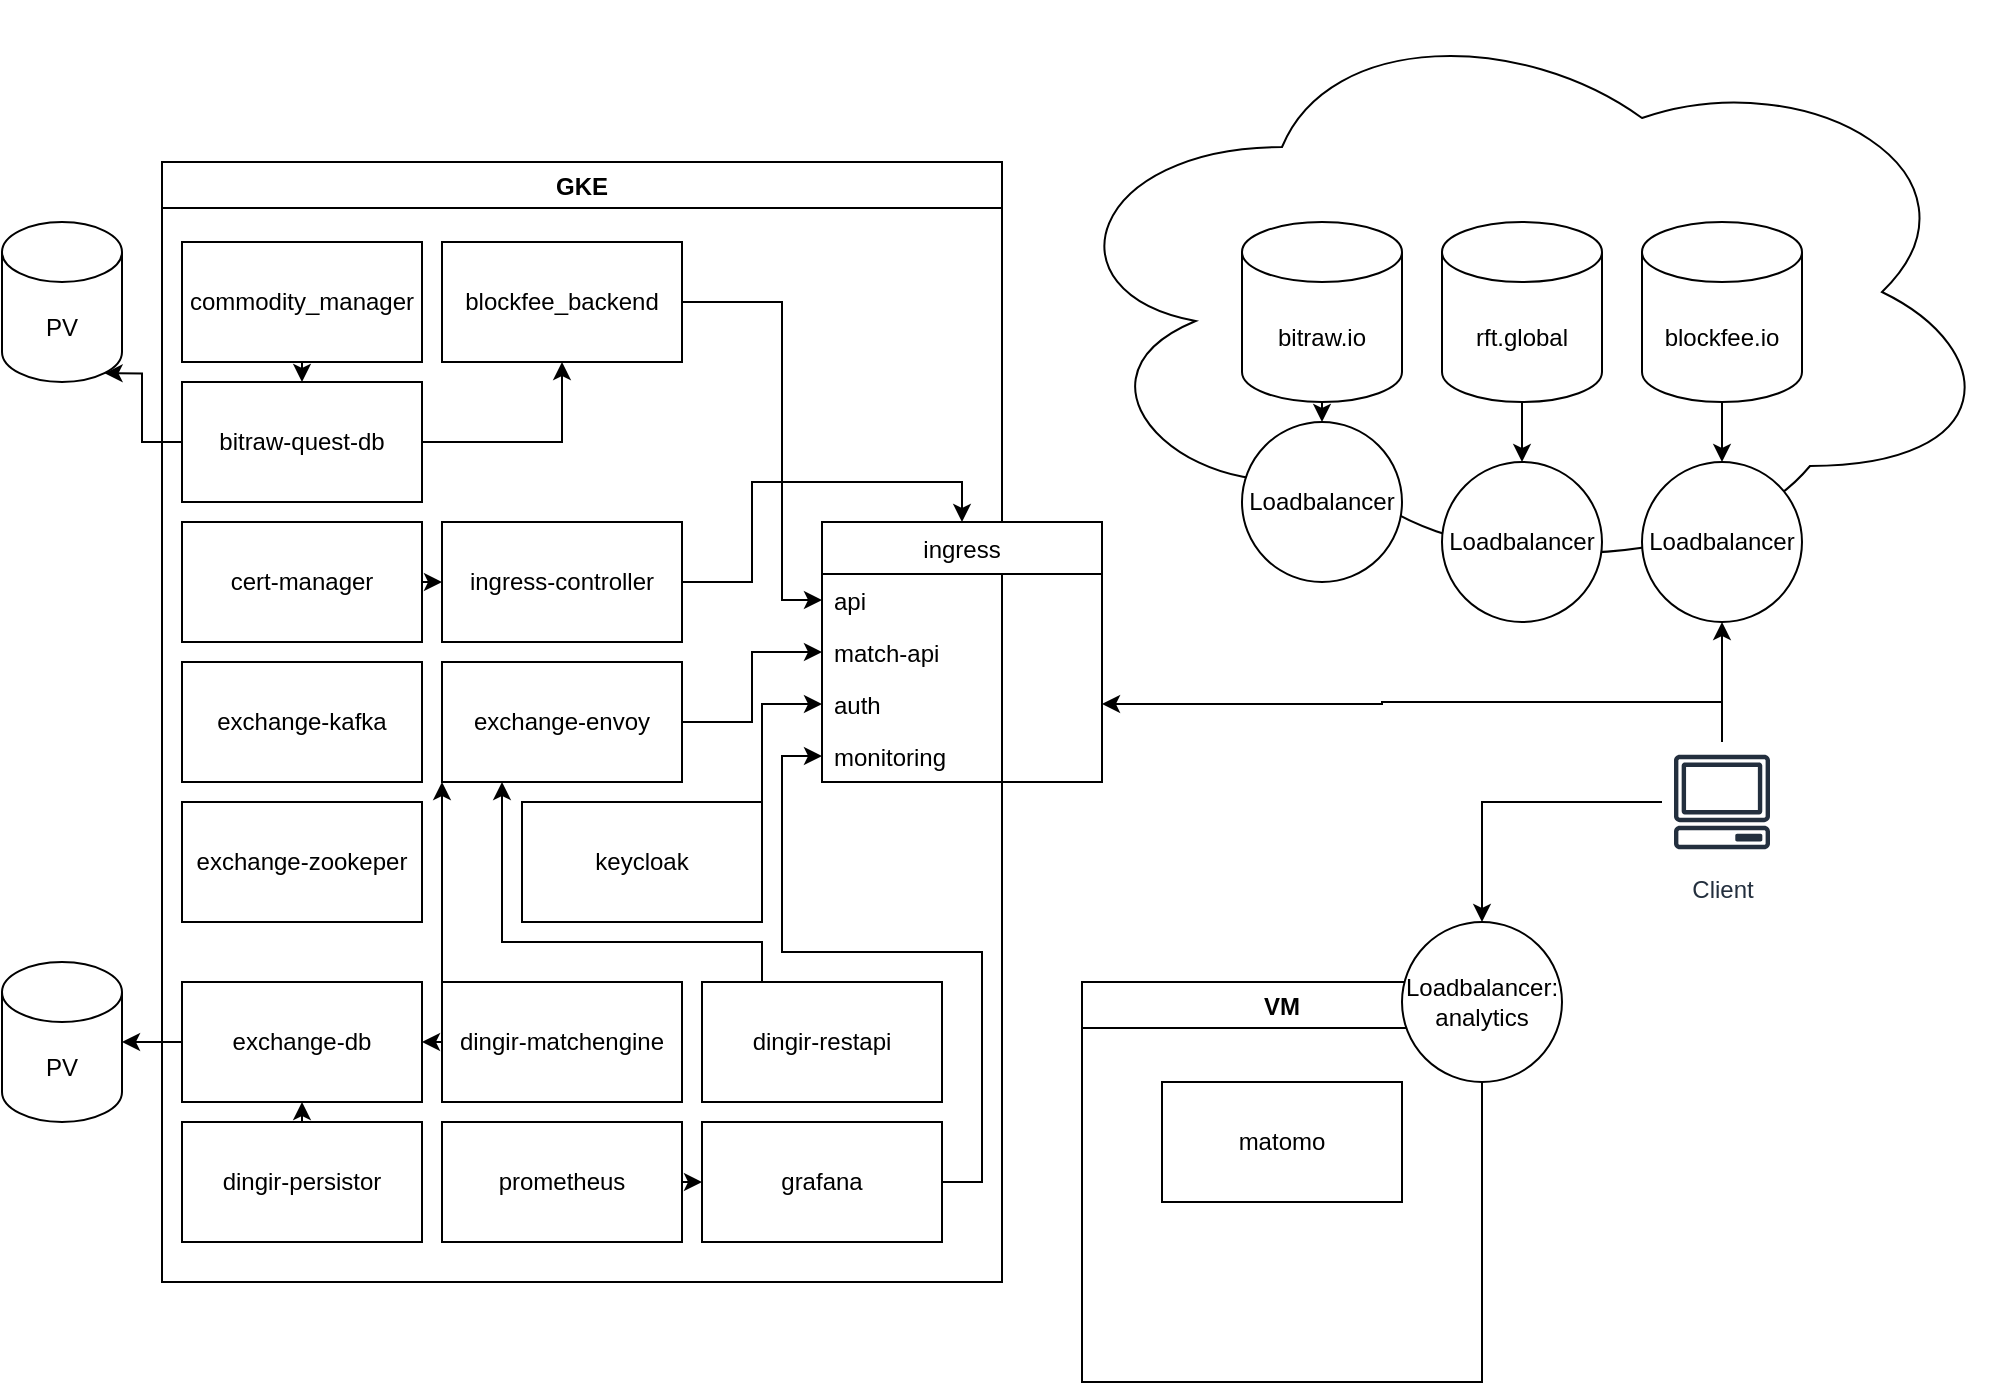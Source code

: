 <mxfile version="15.0.6" type="github"><diagram id="vln6_HgET20qZNgFivi2" name="Page-1"><mxGraphModel dx="1002" dy="686" grid="1" gridSize="10" guides="1" tooltips="1" connect="1" arrows="1" fold="1" page="1" pageScale="1" pageWidth="850" pageHeight="1100" math="0" shadow="0"><root><mxCell id="0"/><mxCell id="1" parent="0"/><mxCell id="Ww4fZrXtN5Pln4jq7l9g-55" value="" style="ellipse;shape=cloud;whiteSpace=wrap;html=1;" vertex="1" parent="1"><mxGeometry x="570" y="20" width="480" height="290" as="geometry"/></mxCell><mxCell id="Ww4fZrXtN5Pln4jq7l9g-2" value="GKE" style="swimlane;" vertex="1" parent="1"><mxGeometry x="130" y="100" width="420" height="560" as="geometry"/></mxCell><mxCell id="Ww4fZrXtN5Pln4jq7l9g-11" style="edgeStyle=orthogonalEdgeStyle;rounded=0;orthogonalLoop=1;jettySize=auto;html=1;exitX=0.5;exitY=1;exitDx=0;exitDy=0;entryX=0.5;entryY=0;entryDx=0;entryDy=0;" edge="1" parent="Ww4fZrXtN5Pln4jq7l9g-2" source="Ww4fZrXtN5Pln4jq7l9g-3" target="Ww4fZrXtN5Pln4jq7l9g-7"><mxGeometry relative="1" as="geometry"/></mxCell><mxCell id="Ww4fZrXtN5Pln4jq7l9g-3" value="commodity_manager" style="rounded=0;whiteSpace=wrap;html=1;" vertex="1" parent="Ww4fZrXtN5Pln4jq7l9g-2"><mxGeometry x="10" y="40" width="120" height="60" as="geometry"/></mxCell><mxCell id="Ww4fZrXtN5Pln4jq7l9g-61" style="edgeStyle=orthogonalEdgeStyle;rounded=0;orthogonalLoop=1;jettySize=auto;html=1;exitX=1;exitY=0.5;exitDx=0;exitDy=0;entryX=0;entryY=0.5;entryDx=0;entryDy=0;" edge="1" parent="Ww4fZrXtN5Pln4jq7l9g-2" source="Ww4fZrXtN5Pln4jq7l9g-4" target="Ww4fZrXtN5Pln4jq7l9g-5"><mxGeometry relative="1" as="geometry"/></mxCell><mxCell id="Ww4fZrXtN5Pln4jq7l9g-4" value="prometheus" style="rounded=0;whiteSpace=wrap;html=1;" vertex="1" parent="Ww4fZrXtN5Pln4jq7l9g-2"><mxGeometry x="140" y="480" width="120" height="60" as="geometry"/></mxCell><mxCell id="Ww4fZrXtN5Pln4jq7l9g-8" value="blockfee_backend" style="rounded=0;whiteSpace=wrap;html=1;" vertex="1" parent="Ww4fZrXtN5Pln4jq7l9g-2"><mxGeometry x="140" y="40" width="120" height="60" as="geometry"/></mxCell><mxCell id="Ww4fZrXtN5Pln4jq7l9g-14" style="edgeStyle=orthogonalEdgeStyle;rounded=0;orthogonalLoop=1;jettySize=auto;html=1;exitX=1;exitY=0.5;exitDx=0;exitDy=0;entryX=0.5;entryY=1;entryDx=0;entryDy=0;" edge="1" parent="Ww4fZrXtN5Pln4jq7l9g-2" source="Ww4fZrXtN5Pln4jq7l9g-7" target="Ww4fZrXtN5Pln4jq7l9g-8"><mxGeometry relative="1" as="geometry"/></mxCell><mxCell id="Ww4fZrXtN5Pln4jq7l9g-7" value="bitraw-quest-db" style="rounded=0;whiteSpace=wrap;html=1;" vertex="1" parent="Ww4fZrXtN5Pln4jq7l9g-2"><mxGeometry x="10" y="110" width="120" height="60" as="geometry"/></mxCell><mxCell id="Ww4fZrXtN5Pln4jq7l9g-35" style="edgeStyle=orthogonalEdgeStyle;rounded=0;orthogonalLoop=1;jettySize=auto;html=1;exitX=1;exitY=0.5;exitDx=0;exitDy=0;entryX=0;entryY=0.5;entryDx=0;entryDy=0;" edge="1" parent="Ww4fZrXtN5Pln4jq7l9g-2" source="Ww4fZrXtN5Pln4jq7l9g-6" target="Ww4fZrXtN5Pln4jq7l9g-18"><mxGeometry relative="1" as="geometry"/></mxCell><mxCell id="Ww4fZrXtN5Pln4jq7l9g-6" value="cert-manager" style="rounded=0;whiteSpace=wrap;html=1;" vertex="1" parent="Ww4fZrXtN5Pln4jq7l9g-2"><mxGeometry x="10" y="180" width="120" height="60" as="geometry"/></mxCell><mxCell id="Ww4fZrXtN5Pln4jq7l9g-5" value="grafana" style="rounded=0;whiteSpace=wrap;html=1;" vertex="1" parent="Ww4fZrXtN5Pln4jq7l9g-2"><mxGeometry x="270" y="480" width="120" height="60" as="geometry"/></mxCell><mxCell id="Ww4fZrXtN5Pln4jq7l9g-18" value="ingress-controller" style="rounded=0;whiteSpace=wrap;html=1;" vertex="1" parent="Ww4fZrXtN5Pln4jq7l9g-2"><mxGeometry x="140" y="180" width="120" height="60" as="geometry"/></mxCell><mxCell id="Ww4fZrXtN5Pln4jq7l9g-27" value="exchange-kafka" style="rounded=0;whiteSpace=wrap;html=1;" vertex="1" parent="Ww4fZrXtN5Pln4jq7l9g-2"><mxGeometry x="10" y="250" width="120" height="60" as="geometry"/></mxCell><mxCell id="Ww4fZrXtN5Pln4jq7l9g-46" style="edgeStyle=orthogonalEdgeStyle;rounded=0;orthogonalLoop=1;jettySize=auto;html=1;exitX=0.25;exitY=0;exitDx=0;exitDy=0;entryX=0.25;entryY=1;entryDx=0;entryDy=0;" edge="1" parent="Ww4fZrXtN5Pln4jq7l9g-2" source="Ww4fZrXtN5Pln4jq7l9g-30" target="Ww4fZrXtN5Pln4jq7l9g-29"><mxGeometry relative="1" as="geometry"><Array as="points"><mxPoint x="300" y="390"/><mxPoint x="170" y="390"/></Array></mxGeometry></mxCell><mxCell id="Ww4fZrXtN5Pln4jq7l9g-30" value="dingir-restapi" style="rounded=0;whiteSpace=wrap;html=1;" vertex="1" parent="Ww4fZrXtN5Pln4jq7l9g-2"><mxGeometry x="270" y="410" width="120" height="60" as="geometry"/></mxCell><mxCell id="Ww4fZrXtN5Pln4jq7l9g-29" value="exchange-envoy" style="rounded=0;whiteSpace=wrap;html=1;" vertex="1" parent="Ww4fZrXtN5Pln4jq7l9g-2"><mxGeometry x="140" y="250" width="120" height="60" as="geometry"/></mxCell><mxCell id="Ww4fZrXtN5Pln4jq7l9g-50" style="edgeStyle=orthogonalEdgeStyle;rounded=0;orthogonalLoop=1;jettySize=auto;html=1;exitX=0.5;exitY=0;exitDx=0;exitDy=0;entryX=0.5;entryY=1;entryDx=0;entryDy=0;" edge="1" parent="Ww4fZrXtN5Pln4jq7l9g-2" source="Ww4fZrXtN5Pln4jq7l9g-28" target="Ww4fZrXtN5Pln4jq7l9g-48"><mxGeometry relative="1" as="geometry"/></mxCell><mxCell id="Ww4fZrXtN5Pln4jq7l9g-28" value="dingir-persistor" style="rounded=0;whiteSpace=wrap;html=1;" vertex="1" parent="Ww4fZrXtN5Pln4jq7l9g-2"><mxGeometry x="10" y="480" width="120" height="60" as="geometry"/></mxCell><mxCell id="Ww4fZrXtN5Pln4jq7l9g-47" style="edgeStyle=orthogonalEdgeStyle;rounded=0;orthogonalLoop=1;jettySize=auto;html=1;exitX=0.25;exitY=0;exitDx=0;exitDy=0;entryX=0;entryY=1;entryDx=0;entryDy=0;" edge="1" parent="Ww4fZrXtN5Pln4jq7l9g-2" source="Ww4fZrXtN5Pln4jq7l9g-33" target="Ww4fZrXtN5Pln4jq7l9g-29"><mxGeometry relative="1" as="geometry"><Array as="points"><mxPoint x="140" y="410"/></Array></mxGeometry></mxCell><mxCell id="Ww4fZrXtN5Pln4jq7l9g-49" style="edgeStyle=orthogonalEdgeStyle;rounded=0;orthogonalLoop=1;jettySize=auto;html=1;exitX=0;exitY=0.5;exitDx=0;exitDy=0;entryX=1;entryY=0.5;entryDx=0;entryDy=0;" edge="1" parent="Ww4fZrXtN5Pln4jq7l9g-2" source="Ww4fZrXtN5Pln4jq7l9g-33" target="Ww4fZrXtN5Pln4jq7l9g-48"><mxGeometry relative="1" as="geometry"/></mxCell><mxCell id="Ww4fZrXtN5Pln4jq7l9g-33" value="dingir-matchengine" style="rounded=0;whiteSpace=wrap;html=1;" vertex="1" parent="Ww4fZrXtN5Pln4jq7l9g-2"><mxGeometry x="140" y="410" width="120" height="60" as="geometry"/></mxCell><mxCell id="Ww4fZrXtN5Pln4jq7l9g-32" value="exchange-zookeper&lt;span style=&quot;color: rgba(0 , 0 , 0 , 0) ; font-family: monospace ; font-size: 0px&quot;&gt;%3CmxGraphModel%3E%3Croot%3E%3CmxCell%20id%3D%220%22%2F%3E%3CmxCell%20id%3D%221%22%20parent%3D%220%22%2F%3E%3CmxCell%20id%3D%222%22%20value%3D%22PV%22%20style%3D%22shape%3Dcylinder3%3BwhiteSpace%3Dwrap%3Bhtml%3D1%3BboundedLbl%3D1%3BbackgroundOutline%3D1%3Bsize%3D15%3B%22%20vertex%3D%221%22%20parent%3D%221%22%3E%3CmxGeometry%20x%3D%2250%22%20y%3D%22130%22%20width%3D%2260%22%20height%3D%2280%22%20as%3D%22geometry%22%2F%3E%3C%2FmxCell%3E%3C%2Froot%3E%3C%2FmxGraphModel%3E&lt;/span&gt;" style="rounded=0;whiteSpace=wrap;html=1;" vertex="1" parent="Ww4fZrXtN5Pln4jq7l9g-2"><mxGeometry x="10" y="320" width="120" height="60" as="geometry"/></mxCell><mxCell id="Ww4fZrXtN5Pln4jq7l9g-31" value="keycloak" style="rounded=0;whiteSpace=wrap;html=1;" vertex="1" parent="Ww4fZrXtN5Pln4jq7l9g-2"><mxGeometry x="180" y="320" width="120" height="60" as="geometry"/></mxCell><mxCell id="Ww4fZrXtN5Pln4jq7l9g-48" value="exchange-db&lt;span style=&quot;color: rgba(0 , 0 , 0 , 0) ; font-family: monospace ; font-size: 0px&quot;&gt;%3CmxGraphModel%3E%3Croot%3E%3CmxCell%20id%3D%220%22%2F%3E%3CmxCell%20id%3D%221%22%20parent%3D%220%22%2F%3E%3CmxCell%20id%3D%222%22%20value%3D%22PV%22%20style%3D%22shape%3Dcylinder3%3BwhiteSpace%3Dwrap%3Bhtml%3D1%3BboundedLbl%3D1%3BbackgroundOutline%3D1%3Bsize%3D15%3B%22%20vertex%3D%221%22%20parent%3D%221%22%3E%3CmxGeometry%20x%3D%2250%22%20y%3D%22130%22%20width%3D%2260%22%20height%3D%2280%22%20as%3D%22geometry%22%2F%3E%3C%2FmxCell%3E%3C%2Froot%3E%3C%2FmxGraphModel%3E&lt;/span&gt;" style="rounded=0;whiteSpace=wrap;html=1;" vertex="1" parent="Ww4fZrXtN5Pln4jq7l9g-2"><mxGeometry x="10" y="410" width="120" height="60" as="geometry"/></mxCell><mxCell id="Ww4fZrXtN5Pln4jq7l9g-9" value="PV" style="shape=cylinder3;whiteSpace=wrap;html=1;boundedLbl=1;backgroundOutline=1;size=15;" vertex="1" parent="1"><mxGeometry x="50" y="130" width="60" height="80" as="geometry"/></mxCell><mxCell id="Ww4fZrXtN5Pln4jq7l9g-15" style="edgeStyle=orthogonalEdgeStyle;rounded=0;orthogonalLoop=1;jettySize=auto;html=1;exitX=0;exitY=0.5;exitDx=0;exitDy=0;entryX=0.855;entryY=1;entryDx=0;entryDy=-4.35;entryPerimeter=0;" edge="1" parent="1" source="Ww4fZrXtN5Pln4jq7l9g-7" target="Ww4fZrXtN5Pln4jq7l9g-9"><mxGeometry relative="1" as="geometry"/></mxCell><mxCell id="Ww4fZrXtN5Pln4jq7l9g-19" value="ingress" style="swimlane;fontStyle=0;childLayout=stackLayout;horizontal=1;startSize=26;horizontalStack=0;resizeParent=1;resizeParentMax=0;resizeLast=0;collapsible=1;marginBottom=0;" vertex="1" parent="1"><mxGeometry x="460" y="280" width="140" height="130" as="geometry"/></mxCell><mxCell id="Ww4fZrXtN5Pln4jq7l9g-24" value="api" style="text;strokeColor=none;fillColor=none;align=left;verticalAlign=top;spacingLeft=4;spacingRight=4;overflow=hidden;rotatable=0;points=[[0,0.5],[1,0.5]];portConstraint=eastwest;" vertex="1" parent="Ww4fZrXtN5Pln4jq7l9g-19"><mxGeometry y="26" width="140" height="26" as="geometry"/></mxCell><mxCell id="Ww4fZrXtN5Pln4jq7l9g-21" value="match-api" style="text;strokeColor=none;fillColor=none;align=left;verticalAlign=top;spacingLeft=4;spacingRight=4;overflow=hidden;rotatable=0;points=[[0,0.5],[1,0.5]];portConstraint=eastwest;" vertex="1" parent="Ww4fZrXtN5Pln4jq7l9g-19"><mxGeometry y="52" width="140" height="26" as="geometry"/></mxCell><mxCell id="Ww4fZrXtN5Pln4jq7l9g-20" value="auth" style="text;strokeColor=none;fillColor=none;align=left;verticalAlign=top;spacingLeft=4;spacingRight=4;overflow=hidden;rotatable=0;points=[[0,0.5],[1,0.5]];portConstraint=eastwest;" vertex="1" parent="Ww4fZrXtN5Pln4jq7l9g-19"><mxGeometry y="78" width="140" height="26" as="geometry"/></mxCell><mxCell id="Ww4fZrXtN5Pln4jq7l9g-22" value="monitoring" style="text;strokeColor=none;fillColor=none;align=left;verticalAlign=top;spacingLeft=4;spacingRight=4;overflow=hidden;rotatable=0;points=[[0,0.5],[1,0.5]];portConstraint=eastwest;" vertex="1" parent="Ww4fZrXtN5Pln4jq7l9g-19"><mxGeometry y="104" width="140" height="26" as="geometry"/></mxCell><mxCell id="Ww4fZrXtN5Pln4jq7l9g-65" style="edgeStyle=orthogonalEdgeStyle;rounded=0;orthogonalLoop=1;jettySize=auto;html=1;exitX=0.5;exitY=1;exitDx=0;exitDy=0;exitPerimeter=0;entryX=0.5;entryY=0;entryDx=0;entryDy=0;" edge="1" parent="1" source="Ww4fZrXtN5Pln4jq7l9g-26" target="Ww4fZrXtN5Pln4jq7l9g-64"><mxGeometry relative="1" as="geometry"/></mxCell><mxCell id="Ww4fZrXtN5Pln4jq7l9g-26" value="bitraw.io" style="shape=cylinder3;whiteSpace=wrap;html=1;boundedLbl=1;backgroundOutline=1;size=15;" vertex="1" parent="1"><mxGeometry x="670" y="130" width="80" height="90" as="geometry"/></mxCell><mxCell id="Ww4fZrXtN5Pln4jq7l9g-34" value="PV" style="shape=cylinder3;whiteSpace=wrap;html=1;boundedLbl=1;backgroundOutline=1;size=15;" vertex="1" parent="1"><mxGeometry x="50" y="500" width="60" height="80" as="geometry"/></mxCell><mxCell id="Ww4fZrXtN5Pln4jq7l9g-36" style="edgeStyle=orthogonalEdgeStyle;rounded=0;orthogonalLoop=1;jettySize=auto;html=1;exitX=1;exitY=0.5;exitDx=0;exitDy=0;entryX=0.5;entryY=0;entryDx=0;entryDy=0;" edge="1" parent="1" source="Ww4fZrXtN5Pln4jq7l9g-18" target="Ww4fZrXtN5Pln4jq7l9g-19"><mxGeometry relative="1" as="geometry"/></mxCell><mxCell id="Ww4fZrXtN5Pln4jq7l9g-38" style="edgeStyle=orthogonalEdgeStyle;rounded=0;orthogonalLoop=1;jettySize=auto;html=1;exitX=1;exitY=0.5;exitDx=0;exitDy=0;entryX=0;entryY=0.5;entryDx=0;entryDy=0;" edge="1" parent="1" source="Ww4fZrXtN5Pln4jq7l9g-8" target="Ww4fZrXtN5Pln4jq7l9g-24"><mxGeometry relative="1" as="geometry"><Array as="points"><mxPoint x="440" y="170"/><mxPoint x="440" y="319"/></Array></mxGeometry></mxCell><mxCell id="Ww4fZrXtN5Pln4jq7l9g-39" style="edgeStyle=orthogonalEdgeStyle;rounded=0;orthogonalLoop=1;jettySize=auto;html=1;exitX=1;exitY=0.5;exitDx=0;exitDy=0;entryX=0;entryY=0.5;entryDx=0;entryDy=0;" edge="1" parent="1" source="Ww4fZrXtN5Pln4jq7l9g-29" target="Ww4fZrXtN5Pln4jq7l9g-21"><mxGeometry relative="1" as="geometry"/></mxCell><mxCell id="Ww4fZrXtN5Pln4jq7l9g-40" style="edgeStyle=orthogonalEdgeStyle;rounded=0;orthogonalLoop=1;jettySize=auto;html=1;exitX=1;exitY=0.5;exitDx=0;exitDy=0;entryX=0;entryY=0.5;entryDx=0;entryDy=0;" edge="1" parent="1" source="Ww4fZrXtN5Pln4jq7l9g-5" target="Ww4fZrXtN5Pln4jq7l9g-22"><mxGeometry relative="1" as="geometry"/></mxCell><mxCell id="Ww4fZrXtN5Pln4jq7l9g-41" style="edgeStyle=orthogonalEdgeStyle;rounded=0;orthogonalLoop=1;jettySize=auto;html=1;exitX=1;exitY=0.5;exitDx=0;exitDy=0;entryX=0;entryY=0.5;entryDx=0;entryDy=0;" edge="1" parent="1" source="Ww4fZrXtN5Pln4jq7l9g-31" target="Ww4fZrXtN5Pln4jq7l9g-20"><mxGeometry relative="1" as="geometry"><Array as="points"><mxPoint x="430" y="450"/><mxPoint x="430" y="371"/></Array></mxGeometry></mxCell><mxCell id="Ww4fZrXtN5Pln4jq7l9g-54" style="edgeStyle=orthogonalEdgeStyle;rounded=0;orthogonalLoop=1;jettySize=auto;html=1;exitX=0;exitY=0.5;exitDx=0;exitDy=0;entryX=1;entryY=0.5;entryDx=0;entryDy=0;entryPerimeter=0;" edge="1" parent="1" source="Ww4fZrXtN5Pln4jq7l9g-48" target="Ww4fZrXtN5Pln4jq7l9g-34"><mxGeometry relative="1" as="geometry"/></mxCell><mxCell id="Ww4fZrXtN5Pln4jq7l9g-66" style="edgeStyle=orthogonalEdgeStyle;rounded=0;orthogonalLoop=1;jettySize=auto;html=1;exitX=0.5;exitY=1;exitDx=0;exitDy=0;exitPerimeter=0;entryX=0.5;entryY=0;entryDx=0;entryDy=0;" edge="1" parent="1" source="Ww4fZrXtN5Pln4jq7l9g-56" target="Ww4fZrXtN5Pln4jq7l9g-63"><mxGeometry relative="1" as="geometry"/></mxCell><mxCell id="Ww4fZrXtN5Pln4jq7l9g-56" value="rft.global" style="shape=cylinder3;whiteSpace=wrap;html=1;boundedLbl=1;backgroundOutline=1;size=15;" vertex="1" parent="1"><mxGeometry x="770" y="130" width="80" height="90" as="geometry"/></mxCell><mxCell id="Ww4fZrXtN5Pln4jq7l9g-67" style="edgeStyle=orthogonalEdgeStyle;rounded=0;orthogonalLoop=1;jettySize=auto;html=1;exitX=0.5;exitY=1;exitDx=0;exitDy=0;exitPerimeter=0;entryX=0.5;entryY=0;entryDx=0;entryDy=0;" edge="1" parent="1" source="Ww4fZrXtN5Pln4jq7l9g-57" target="Ww4fZrXtN5Pln4jq7l9g-60"><mxGeometry relative="1" as="geometry"/></mxCell><mxCell id="Ww4fZrXtN5Pln4jq7l9g-57" value="blockfee.io" style="shape=cylinder3;whiteSpace=wrap;html=1;boundedLbl=1;backgroundOutline=1;size=15;" vertex="1" parent="1"><mxGeometry x="870" y="130" width="80" height="90" as="geometry"/></mxCell><mxCell id="Ww4fZrXtN5Pln4jq7l9g-58" value="VM" style="swimlane;" vertex="1" parent="1"><mxGeometry x="590" y="510" width="200" height="200" as="geometry"/></mxCell><mxCell id="Ww4fZrXtN5Pln4jq7l9g-69" value="matomo" style="rounded=0;whiteSpace=wrap;html=1;" vertex="1" parent="Ww4fZrXtN5Pln4jq7l9g-58"><mxGeometry x="40" y="50" width="120" height="60" as="geometry"/></mxCell><mxCell id="Ww4fZrXtN5Pln4jq7l9g-60" value="Loadbalancer" style="ellipse;whiteSpace=wrap;html=1;aspect=fixed;" vertex="1" parent="1"><mxGeometry x="870" y="250" width="80" height="80" as="geometry"/></mxCell><mxCell id="Ww4fZrXtN5Pln4jq7l9g-62" value="Loadbalancer:&lt;br&gt;analytics" style="ellipse;whiteSpace=wrap;html=1;aspect=fixed;" vertex="1" parent="1"><mxGeometry x="750" y="480" width="80" height="80" as="geometry"/></mxCell><mxCell id="Ww4fZrXtN5Pln4jq7l9g-63" value="Loadbalancer" style="ellipse;whiteSpace=wrap;html=1;aspect=fixed;" vertex="1" parent="1"><mxGeometry x="770" y="250" width="80" height="80" as="geometry"/></mxCell><mxCell id="Ww4fZrXtN5Pln4jq7l9g-64" value="Loadbalancer" style="ellipse;whiteSpace=wrap;html=1;aspect=fixed;" vertex="1" parent="1"><mxGeometry x="670" y="230" width="80" height="80" as="geometry"/></mxCell><mxCell id="Ww4fZrXtN5Pln4jq7l9g-74" value="" style="edgeStyle=orthogonalEdgeStyle;rounded=0;orthogonalLoop=1;jettySize=auto;html=1;" edge="1" parent="1" source="Ww4fZrXtN5Pln4jq7l9g-71" target="Ww4fZrXtN5Pln4jq7l9g-60"><mxGeometry relative="1" as="geometry"/></mxCell><mxCell id="Ww4fZrXtN5Pln4jq7l9g-75" style="edgeStyle=orthogonalEdgeStyle;rounded=0;orthogonalLoop=1;jettySize=auto;html=1;entryX=1;entryY=0.5;entryDx=0;entryDy=0;" edge="1" parent="1" source="Ww4fZrXtN5Pln4jq7l9g-71" target="Ww4fZrXtN5Pln4jq7l9g-20"><mxGeometry relative="1" as="geometry"/></mxCell><mxCell id="Ww4fZrXtN5Pln4jq7l9g-76" style="edgeStyle=orthogonalEdgeStyle;rounded=0;orthogonalLoop=1;jettySize=auto;html=1;entryX=0.5;entryY=0;entryDx=0;entryDy=0;" edge="1" parent="1" source="Ww4fZrXtN5Pln4jq7l9g-71" target="Ww4fZrXtN5Pln4jq7l9g-62"><mxGeometry relative="1" as="geometry"/></mxCell><mxCell id="Ww4fZrXtN5Pln4jq7l9g-71" value="Client" style="outlineConnect=0;fontColor=#232F3E;gradientColor=none;strokeColor=#232F3E;fillColor=#ffffff;dashed=0;verticalLabelPosition=bottom;verticalAlign=top;align=center;html=1;fontSize=12;fontStyle=0;aspect=fixed;shape=mxgraph.aws4.resourceIcon;resIcon=mxgraph.aws4.client;" vertex="1" parent="1"><mxGeometry x="880" y="390" width="60" height="60" as="geometry"/></mxCell></root></mxGraphModel></diagram></mxfile>